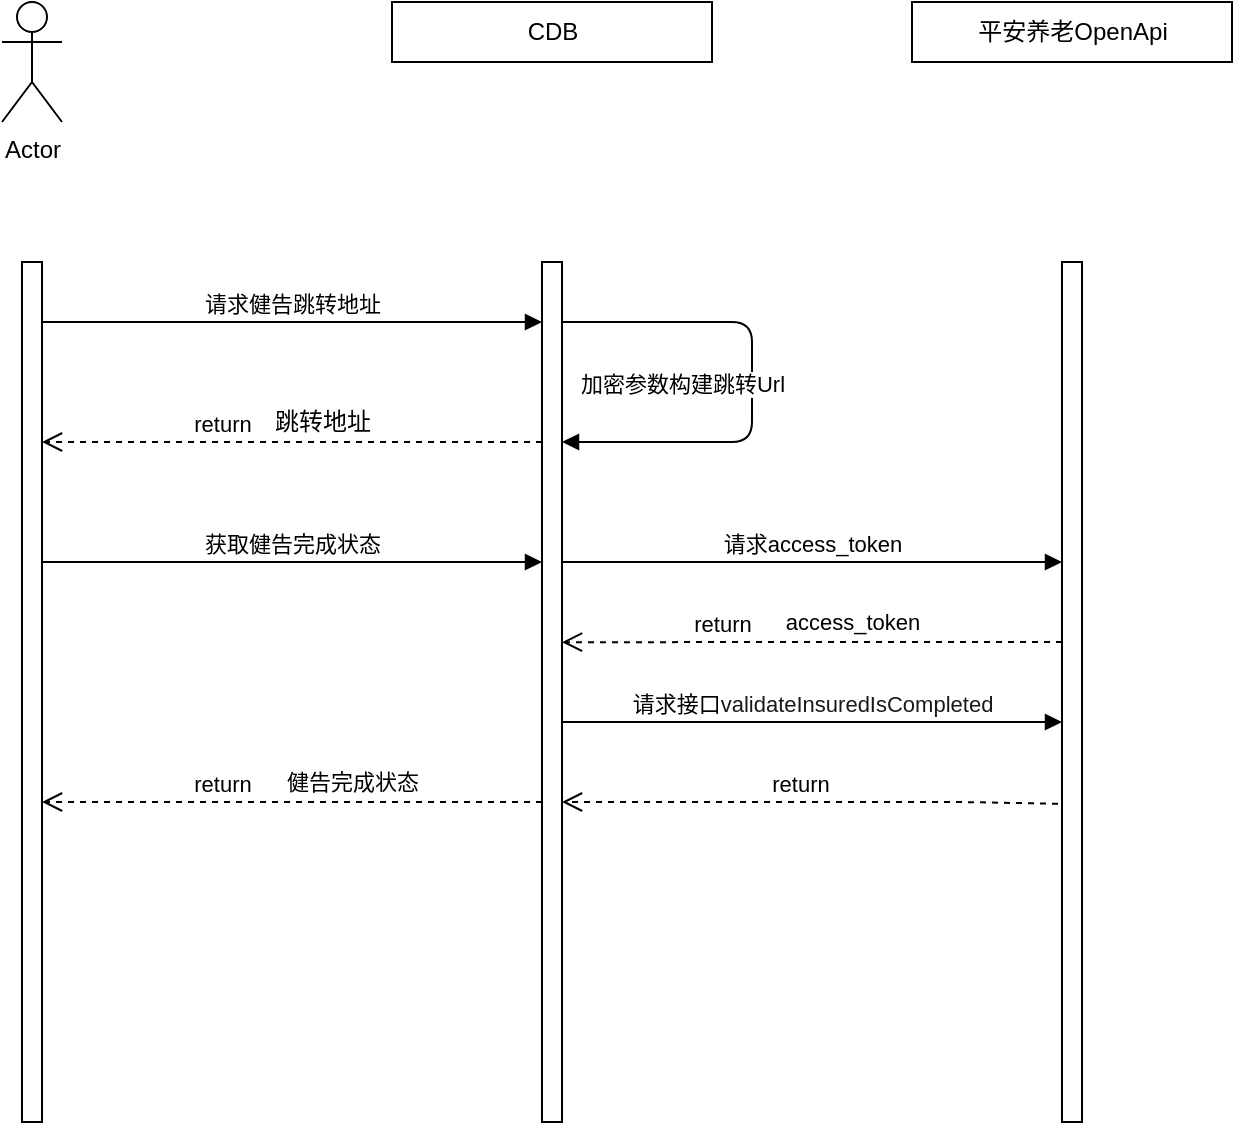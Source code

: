 <mxfile version="14.9.3" type="github">
  <diagram id="i5zGvbmArK9eHiYO5kUb" name="Page-1">
    <mxGraphModel dx="1422" dy="762" grid="1" gridSize="10" guides="1" tooltips="1" connect="1" arrows="1" fold="1" page="1" pageScale="1" pageWidth="827" pageHeight="1169" math="0" shadow="0">
      <root>
        <mxCell id="0" />
        <mxCell id="1" parent="0" />
        <mxCell id="jXvtnpvhMoTeNmm1IyRQ-1" value="Actor" style="shape=umlActor;verticalLabelPosition=bottom;verticalAlign=top;html=1;" vertex="1" parent="1">
          <mxGeometry x="70" y="40" width="30" height="60" as="geometry" />
        </mxCell>
        <mxCell id="jXvtnpvhMoTeNmm1IyRQ-4" value="CDB" style="html=1;" vertex="1" parent="1">
          <mxGeometry x="265" y="40" width="160" height="30" as="geometry" />
        </mxCell>
        <mxCell id="jXvtnpvhMoTeNmm1IyRQ-5" value="" style="html=1;points=[];perimeter=orthogonalPerimeter;" vertex="1" parent="1">
          <mxGeometry x="80" y="170" width="10" height="430" as="geometry" />
        </mxCell>
        <mxCell id="jXvtnpvhMoTeNmm1IyRQ-6" value="平安养老OpenApi" style="html=1;" vertex="1" parent="1">
          <mxGeometry x="525" y="40" width="160" height="30" as="geometry" />
        </mxCell>
        <mxCell id="jXvtnpvhMoTeNmm1IyRQ-7" value="" style="html=1;points=[];perimeter=orthogonalPerimeter;" vertex="1" parent="1">
          <mxGeometry x="340" y="170" width="10" height="430" as="geometry" />
        </mxCell>
        <mxCell id="jXvtnpvhMoTeNmm1IyRQ-15" value="请求健告跳转地址" style="html=1;verticalAlign=bottom;endArrow=block;shadow=0;" edge="1" parent="1">
          <mxGeometry width="80" relative="1" as="geometry">
            <mxPoint x="90" y="200" as="sourcePoint" />
            <mxPoint x="340" y="200" as="targetPoint" />
          </mxGeometry>
        </mxCell>
        <mxCell id="jXvtnpvhMoTeNmm1IyRQ-17" value="" style="html=1;points=[];perimeter=orthogonalPerimeter;" vertex="1" parent="1">
          <mxGeometry x="600" y="170" width="10" height="430" as="geometry" />
        </mxCell>
        <mxCell id="jXvtnpvhMoTeNmm1IyRQ-40" value="加密参数构建跳转Url" style="html=1;verticalAlign=bottom;endArrow=block;shadow=0;" edge="1" parent="1">
          <mxGeometry x="0.52" y="-20" width="80" relative="1" as="geometry">
            <mxPoint x="350" y="200" as="sourcePoint" />
            <mxPoint x="350" y="260" as="targetPoint" />
            <Array as="points">
              <mxPoint x="445" y="200" />
              <mxPoint x="445" y="260" />
            </Array>
            <mxPoint as="offset" />
          </mxGeometry>
        </mxCell>
        <mxCell id="jXvtnpvhMoTeNmm1IyRQ-42" value="return" style="html=1;verticalAlign=bottom;endArrow=open;dashed=1;endSize=8;shadow=0;fontSize=11;entryX=1;entryY=0.256;entryDx=0;entryDy=0;entryPerimeter=0;" edge="1" parent="1">
          <mxGeometry x="0.36" relative="1" as="geometry">
            <mxPoint x="600" y="360" as="sourcePoint" />
            <mxPoint x="350" y="360.08" as="targetPoint" />
            <mxPoint as="offset" />
          </mxGeometry>
        </mxCell>
        <mxCell id="jXvtnpvhMoTeNmm1IyRQ-43" value="获取健告完成状态" style="html=1;verticalAlign=bottom;endArrow=block;shadow=0;" edge="1" parent="1">
          <mxGeometry width="80" relative="1" as="geometry">
            <mxPoint x="90" y="320" as="sourcePoint" />
            <mxPoint x="340" y="320" as="targetPoint" />
          </mxGeometry>
        </mxCell>
        <mxCell id="jXvtnpvhMoTeNmm1IyRQ-44" value="请求access_token" style="html=1;verticalAlign=bottom;endArrow=block;shadow=0;" edge="1" parent="1">
          <mxGeometry width="80" relative="1" as="geometry">
            <mxPoint x="350" y="320" as="sourcePoint" />
            <mxPoint x="600" y="320" as="targetPoint" />
          </mxGeometry>
        </mxCell>
        <mxCell id="jXvtnpvhMoTeNmm1IyRQ-47" value="access_token" style="text;html=1;align=center;verticalAlign=middle;resizable=0;points=[];autosize=1;strokeColor=none;fontSize=11;" vertex="1" parent="1">
          <mxGeometry x="450" y="340" width="90" height="20" as="geometry" />
        </mxCell>
        <mxCell id="jXvtnpvhMoTeNmm1IyRQ-52" value="请求接口&lt;span style=&quot;color: rgba(0 , 0 , 0 , 0.9) ; font-family: &amp;#34;segoe ui vss (regular)&amp;#34; , &amp;#34;segoe ui&amp;#34; , , &amp;#34;blinkmacsystemfont&amp;#34; , &amp;#34;roboto&amp;#34; , &amp;#34;helvetica neue&amp;#34; , &amp;#34;helvetica&amp;#34; , &amp;#34;ubuntu&amp;#34; , &amp;#34;arial&amp;#34; , sans-serif , &amp;#34;apple color emoji&amp;#34; , &amp;#34;segoe ui emoji&amp;#34; , &amp;#34;segoe ui symbol&amp;#34; ; font-size: 11px&quot;&gt;validateInsuredIsCompleted&lt;/span&gt;" style="html=1;verticalAlign=bottom;endArrow=block;shadow=0;" edge="1" parent="1">
          <mxGeometry width="80" relative="1" as="geometry">
            <mxPoint x="350" y="400" as="sourcePoint" />
            <mxPoint x="600" y="400" as="targetPoint" />
          </mxGeometry>
        </mxCell>
        <mxCell id="jXvtnpvhMoTeNmm1IyRQ-53" value="return" style="html=1;verticalAlign=bottom;endArrow=open;dashed=1;endSize=8;shadow=0;fontSize=11;exitX=-0.2;exitY=0.63;exitDx=0;exitDy=0;exitPerimeter=0;" edge="1" parent="1" source="jXvtnpvhMoTeNmm1IyRQ-17">
          <mxGeometry x="0.04" relative="1" as="geometry">
            <mxPoint x="540" y="440" as="sourcePoint" />
            <mxPoint x="350" y="440" as="targetPoint" />
            <Array as="points">
              <mxPoint x="550" y="440" />
              <mxPoint x="440" y="440" />
            </Array>
            <mxPoint as="offset" />
          </mxGeometry>
        </mxCell>
        <mxCell id="jXvtnpvhMoTeNmm1IyRQ-54" value="return" style="html=1;verticalAlign=bottom;endArrow=open;dashed=1;endSize=8;shadow=0;fontSize=11;exitX=0;exitY=0.721;exitDx=0;exitDy=0;exitPerimeter=0;" edge="1" parent="1">
          <mxGeometry x="0.28" relative="1" as="geometry">
            <mxPoint x="340" y="440.03" as="sourcePoint" />
            <mxPoint x="90" y="440" as="targetPoint" />
            <mxPoint as="offset" />
          </mxGeometry>
        </mxCell>
        <mxCell id="jXvtnpvhMoTeNmm1IyRQ-55" value="健告完成状态" style="text;html=1;align=center;verticalAlign=middle;resizable=0;points=[];autosize=1;strokeColor=none;fontSize=11;" vertex="1" parent="1">
          <mxGeometry x="200" y="420" width="90" height="20" as="geometry" />
        </mxCell>
        <mxCell id="jXvtnpvhMoTeNmm1IyRQ-62" value="return" style="html=1;verticalAlign=bottom;endArrow=open;dashed=1;endSize=8;shadow=0;fontSize=11;exitX=0;exitY=0.721;exitDx=0;exitDy=0;exitPerimeter=0;" edge="1" parent="1">
          <mxGeometry x="0.28" relative="1" as="geometry">
            <mxPoint x="340" y="260.03" as="sourcePoint" />
            <mxPoint x="90" y="260" as="targetPoint" />
            <mxPoint as="offset" />
          </mxGeometry>
        </mxCell>
        <mxCell id="jXvtnpvhMoTeNmm1IyRQ-63" value="跳转地址" style="text;html=1;align=center;verticalAlign=middle;resizable=0;points=[];autosize=1;strokeColor=none;" vertex="1" parent="1">
          <mxGeometry x="200" y="240" width="60" height="20" as="geometry" />
        </mxCell>
      </root>
    </mxGraphModel>
  </diagram>
</mxfile>
